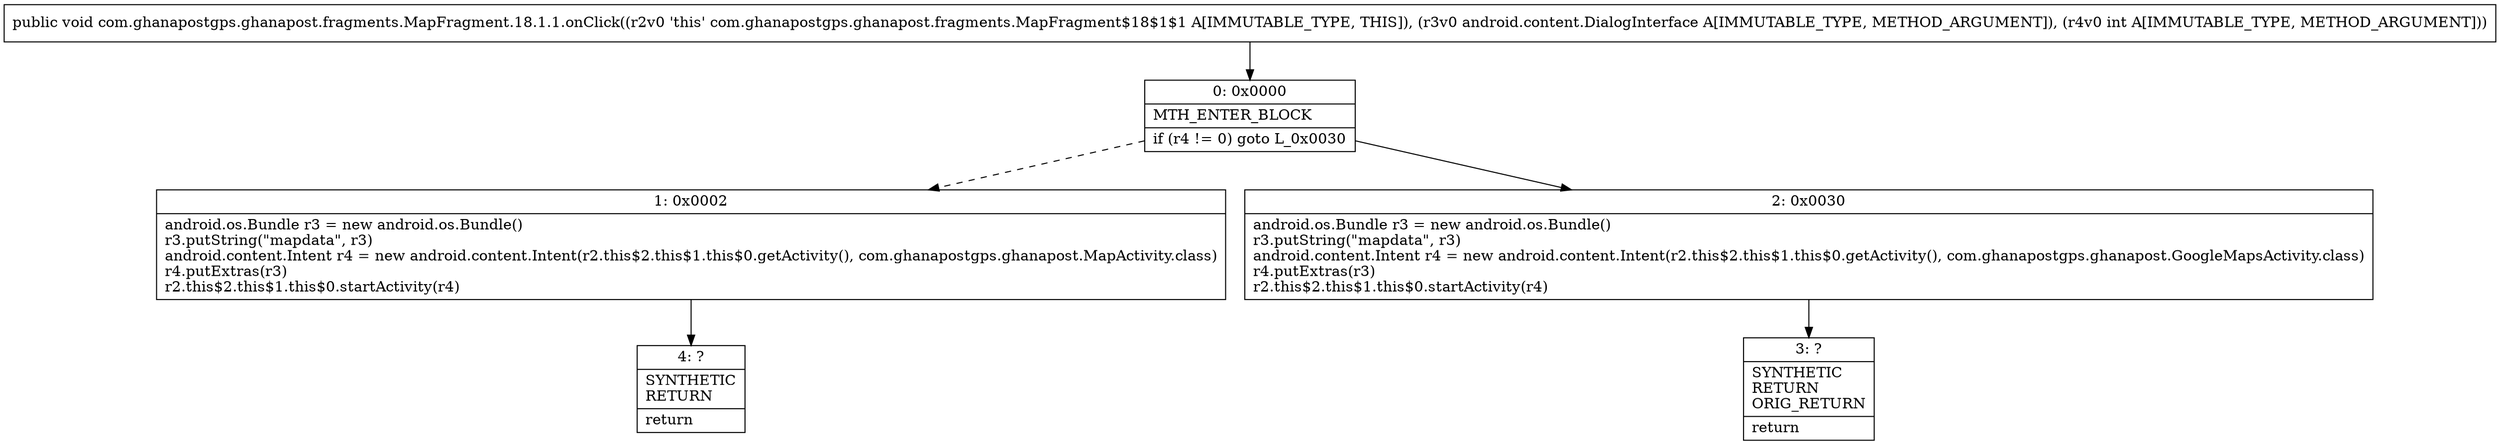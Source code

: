 digraph "CFG forcom.ghanapostgps.ghanapost.fragments.MapFragment.18.1.1.onClick(Landroid\/content\/DialogInterface;I)V" {
Node_0 [shape=record,label="{0\:\ 0x0000|MTH_ENTER_BLOCK\l|if (r4 != 0) goto L_0x0030\l}"];
Node_1 [shape=record,label="{1\:\ 0x0002|android.os.Bundle r3 = new android.os.Bundle()\lr3.putString(\"mapdata\", r3)\landroid.content.Intent r4 = new android.content.Intent(r2.this$2.this$1.this$0.getActivity(), com.ghanapostgps.ghanapost.MapActivity.class)\lr4.putExtras(r3)\lr2.this$2.this$1.this$0.startActivity(r4)\l}"];
Node_2 [shape=record,label="{2\:\ 0x0030|android.os.Bundle r3 = new android.os.Bundle()\lr3.putString(\"mapdata\", r3)\landroid.content.Intent r4 = new android.content.Intent(r2.this$2.this$1.this$0.getActivity(), com.ghanapostgps.ghanapost.GoogleMapsActivity.class)\lr4.putExtras(r3)\lr2.this$2.this$1.this$0.startActivity(r4)\l}"];
Node_3 [shape=record,label="{3\:\ ?|SYNTHETIC\lRETURN\lORIG_RETURN\l|return\l}"];
Node_4 [shape=record,label="{4\:\ ?|SYNTHETIC\lRETURN\l|return\l}"];
MethodNode[shape=record,label="{public void com.ghanapostgps.ghanapost.fragments.MapFragment.18.1.1.onClick((r2v0 'this' com.ghanapostgps.ghanapost.fragments.MapFragment$18$1$1 A[IMMUTABLE_TYPE, THIS]), (r3v0 android.content.DialogInterface A[IMMUTABLE_TYPE, METHOD_ARGUMENT]), (r4v0 int A[IMMUTABLE_TYPE, METHOD_ARGUMENT])) }"];
MethodNode -> Node_0;
Node_0 -> Node_1[style=dashed];
Node_0 -> Node_2;
Node_1 -> Node_4;
Node_2 -> Node_3;
}

